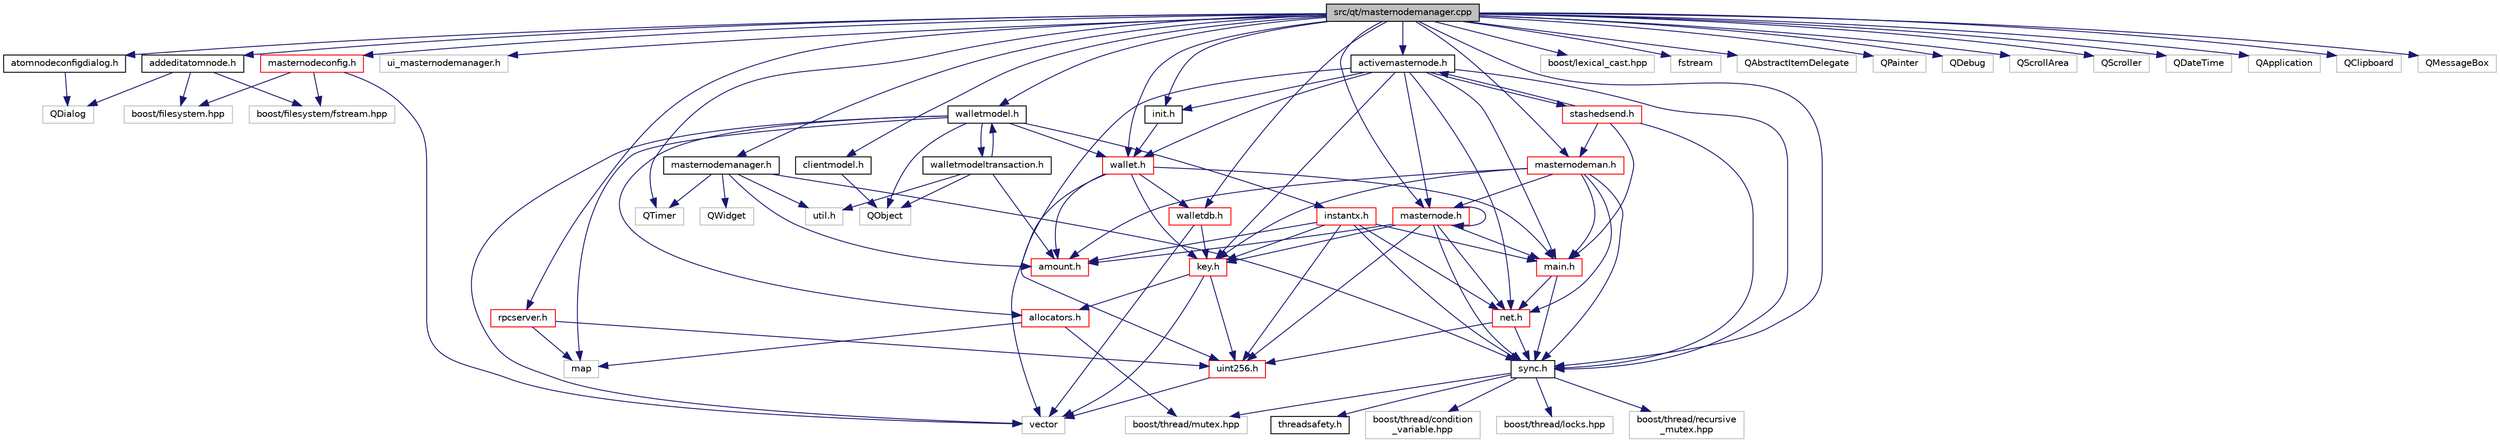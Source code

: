 digraph "src/qt/masternodemanager.cpp"
{
  edge [fontname="Helvetica",fontsize="10",labelfontname="Helvetica",labelfontsize="10"];
  node [fontname="Helvetica",fontsize="10",shape=record];
  Node0 [label="src/qt/masternodemanager.cpp",height=0.2,width=0.4,color="black", fillcolor="grey75", style="filled", fontcolor="black"];
  Node0 -> Node1 [color="midnightblue",fontsize="10",style="solid",fontname="Helvetica"];
  Node1 [label="masternodemanager.h",height=0.2,width=0.4,color="black", fillcolor="white", style="filled",URL="$masternodemanager_8h.html"];
  Node1 -> Node2 [color="midnightblue",fontsize="10",style="solid",fontname="Helvetica"];
  Node2 [label="util.h",height=0.2,width=0.4,color="grey75", fillcolor="white", style="filled"];
  Node1 -> Node3 [color="midnightblue",fontsize="10",style="solid",fontname="Helvetica"];
  Node3 [label="amount.h",height=0.2,width=0.4,color="red", fillcolor="white", style="filled",URL="$amount_8h.html"];
  Node1 -> Node24 [color="midnightblue",fontsize="10",style="solid",fontname="Helvetica"];
  Node24 [label="sync.h",height=0.2,width=0.4,color="black", fillcolor="white", style="filled",URL="$sync_8h.html"];
  Node24 -> Node25 [color="midnightblue",fontsize="10",style="solid",fontname="Helvetica"];
  Node25 [label="threadsafety.h",height=0.2,width=0.4,color="black", fillcolor="white", style="filled",URL="$threadsafety_8h.html"];
  Node24 -> Node26 [color="midnightblue",fontsize="10",style="solid",fontname="Helvetica"];
  Node26 [label="boost/thread/condition\l_variable.hpp",height=0.2,width=0.4,color="grey75", fillcolor="white", style="filled"];
  Node24 -> Node27 [color="midnightblue",fontsize="10",style="solid",fontname="Helvetica"];
  Node27 [label="boost/thread/locks.hpp",height=0.2,width=0.4,color="grey75", fillcolor="white", style="filled"];
  Node24 -> Node20 [color="midnightblue",fontsize="10",style="solid",fontname="Helvetica"];
  Node20 [label="boost/thread/mutex.hpp",height=0.2,width=0.4,color="grey75", fillcolor="white", style="filled"];
  Node24 -> Node28 [color="midnightblue",fontsize="10",style="solid",fontname="Helvetica"];
  Node28 [label="boost/thread/recursive\l_mutex.hpp",height=0.2,width=0.4,color="grey75", fillcolor="white", style="filled"];
  Node1 -> Node29 [color="midnightblue",fontsize="10",style="solid",fontname="Helvetica"];
  Node29 [label="QWidget",height=0.2,width=0.4,color="grey75", fillcolor="white", style="filled"];
  Node1 -> Node30 [color="midnightblue",fontsize="10",style="solid",fontname="Helvetica"];
  Node30 [label="QTimer",height=0.2,width=0.4,color="grey75", fillcolor="white", style="filled"];
  Node0 -> Node31 [color="midnightblue",fontsize="10",style="solid",fontname="Helvetica"];
  Node31 [label="ui_masternodemanager.h",height=0.2,width=0.4,color="grey75", fillcolor="white", style="filled"];
  Node0 -> Node32 [color="midnightblue",fontsize="10",style="solid",fontname="Helvetica"];
  Node32 [label="addeditatomnode.h",height=0.2,width=0.4,color="black", fillcolor="white", style="filled",URL="$addeditatomnode_8h.html"];
  Node32 -> Node33 [color="midnightblue",fontsize="10",style="solid",fontname="Helvetica"];
  Node33 [label="QDialog",height=0.2,width=0.4,color="grey75", fillcolor="white", style="filled"];
  Node32 -> Node34 [color="midnightblue",fontsize="10",style="solid",fontname="Helvetica"];
  Node34 [label="boost/filesystem.hpp",height=0.2,width=0.4,color="grey75", fillcolor="white", style="filled"];
  Node32 -> Node35 [color="midnightblue",fontsize="10",style="solid",fontname="Helvetica"];
  Node35 [label="boost/filesystem/fstream.hpp",height=0.2,width=0.4,color="grey75", fillcolor="white", style="filled"];
  Node0 -> Node36 [color="midnightblue",fontsize="10",style="solid",fontname="Helvetica"];
  Node36 [label="atomnodeconfigdialog.h",height=0.2,width=0.4,color="black", fillcolor="white", style="filled",URL="$atomnodeconfigdialog_8h.html"];
  Node36 -> Node33 [color="midnightblue",fontsize="10",style="solid",fontname="Helvetica"];
  Node0 -> Node24 [color="midnightblue",fontsize="10",style="solid",fontname="Helvetica"];
  Node0 -> Node37 [color="midnightblue",fontsize="10",style="solid",fontname="Helvetica"];
  Node37 [label="clientmodel.h",height=0.2,width=0.4,color="black", fillcolor="white", style="filled",URL="$clientmodel_8h.html"];
  Node37 -> Node38 [color="midnightblue",fontsize="10",style="solid",fontname="Helvetica"];
  Node38 [label="QObject",height=0.2,width=0.4,color="grey75", fillcolor="white", style="filled"];
  Node0 -> Node39 [color="midnightblue",fontsize="10",style="solid",fontname="Helvetica"];
  Node39 [label="walletmodel.h",height=0.2,width=0.4,color="black", fillcolor="white", style="filled",URL="$walletmodel_8h.html"];
  Node39 -> Node40 [color="midnightblue",fontsize="10",style="solid",fontname="Helvetica"];
  Node40 [label="walletmodeltransaction.h",height=0.2,width=0.4,color="black", fillcolor="white", style="filled",URL="$walletmodeltransaction_8h.html"];
  Node40 -> Node39 [color="midnightblue",fontsize="10",style="solid",fontname="Helvetica"];
  Node40 -> Node2 [color="midnightblue",fontsize="10",style="solid",fontname="Helvetica"];
  Node40 -> Node3 [color="midnightblue",fontsize="10",style="solid",fontname="Helvetica"];
  Node40 -> Node38 [color="midnightblue",fontsize="10",style="solid",fontname="Helvetica"];
  Node39 -> Node16 [color="midnightblue",fontsize="10",style="solid",fontname="Helvetica"];
  Node16 [label="allocators.h",height=0.2,width=0.4,color="red", fillcolor="white", style="filled",URL="$allocators_8h.html"];
  Node16 -> Node7 [color="midnightblue",fontsize="10",style="solid",fontname="Helvetica"];
  Node7 [label="map",height=0.2,width=0.4,color="grey75", fillcolor="white", style="filled"];
  Node16 -> Node20 [color="midnightblue",fontsize="10",style="solid",fontname="Helvetica"];
  Node39 -> Node41 [color="midnightblue",fontsize="10",style="solid",fontname="Helvetica"];
  Node41 [label="instantx.h",height=0.2,width=0.4,color="red", fillcolor="white", style="filled",URL="$instantx_8h.html"];
  Node41 -> Node42 [color="midnightblue",fontsize="10",style="solid",fontname="Helvetica"];
  Node42 [label="uint256.h",height=0.2,width=0.4,color="red", fillcolor="white", style="filled",URL="$uint256_8h.html"];
  Node42 -> Node6 [color="midnightblue",fontsize="10",style="solid",fontname="Helvetica"];
  Node6 [label="vector",height=0.2,width=0.4,color="grey75", fillcolor="white", style="filled"];
  Node41 -> Node24 [color="midnightblue",fontsize="10",style="solid",fontname="Helvetica"];
  Node41 -> Node45 [color="midnightblue",fontsize="10",style="solid",fontname="Helvetica"];
  Node45 [label="net.h",height=0.2,width=0.4,color="red", fillcolor="white", style="filled",URL="$net_8h.html"];
  Node45 -> Node24 [color="midnightblue",fontsize="10",style="solid",fontname="Helvetica"];
  Node45 -> Node42 [color="midnightblue",fontsize="10",style="solid",fontname="Helvetica"];
  Node41 -> Node65 [color="midnightblue",fontsize="10",style="solid",fontname="Helvetica"];
  Node65 [label="key.h",height=0.2,width=0.4,color="red", fillcolor="white", style="filled",URL="$key_8h.html"];
  Node65 -> Node16 [color="midnightblue",fontsize="10",style="solid",fontname="Helvetica"];
  Node65 -> Node42 [color="midnightblue",fontsize="10",style="solid",fontname="Helvetica"];
  Node65 -> Node6 [color="midnightblue",fontsize="10",style="solid",fontname="Helvetica"];
  Node41 -> Node3 [color="midnightblue",fontsize="10",style="solid",fontname="Helvetica"];
  Node41 -> Node102 [color="midnightblue",fontsize="10",style="solid",fontname="Helvetica"];
  Node102 [label="main.h",height=0.2,width=0.4,color="red", fillcolor="white", style="filled",URL="$main_8h.html"];
  Node102 -> Node24 [color="midnightblue",fontsize="10",style="solid",fontname="Helvetica"];
  Node102 -> Node45 [color="midnightblue",fontsize="10",style="solid",fontname="Helvetica"];
  Node39 -> Node105 [color="midnightblue",fontsize="10",style="solid",fontname="Helvetica"];
  Node105 [label="wallet.h",height=0.2,width=0.4,color="red", fillcolor="white", style="filled",URL="$wallet_8h.html"];
  Node105 -> Node106 [color="midnightblue",fontsize="10",style="solid",fontname="Helvetica"];
  Node106 [label="walletdb.h",height=0.2,width=0.4,color="red", fillcolor="white", style="filled",URL="$walletdb_8h.html"];
  Node106 -> Node65 [color="midnightblue",fontsize="10",style="solid",fontname="Helvetica"];
  Node106 -> Node6 [color="midnightblue",fontsize="10",style="solid",fontname="Helvetica"];
  Node105 -> Node6 [color="midnightblue",fontsize="10",style="solid",fontname="Helvetica"];
  Node105 -> Node102 [color="midnightblue",fontsize="10",style="solid",fontname="Helvetica"];
  Node105 -> Node65 [color="midnightblue",fontsize="10",style="solid",fontname="Helvetica"];
  Node105 -> Node3 [color="midnightblue",fontsize="10",style="solid",fontname="Helvetica"];
  Node39 -> Node7 [color="midnightblue",fontsize="10",style="solid",fontname="Helvetica"];
  Node39 -> Node6 [color="midnightblue",fontsize="10",style="solid",fontname="Helvetica"];
  Node39 -> Node38 [color="midnightblue",fontsize="10",style="solid",fontname="Helvetica"];
  Node0 -> Node112 [color="midnightblue",fontsize="10",style="solid",fontname="Helvetica"];
  Node112 [label="activemasternode.h",height=0.2,width=0.4,color="black", fillcolor="white", style="filled",URL="$activemasternode_8h.html"];
  Node112 -> Node42 [color="midnightblue",fontsize="10",style="solid",fontname="Helvetica"];
  Node112 -> Node24 [color="midnightblue",fontsize="10",style="solid",fontname="Helvetica"];
  Node112 -> Node45 [color="midnightblue",fontsize="10",style="solid",fontname="Helvetica"];
  Node112 -> Node65 [color="midnightblue",fontsize="10",style="solid",fontname="Helvetica"];
  Node112 -> Node113 [color="midnightblue",fontsize="10",style="solid",fontname="Helvetica"];
  Node113 [label="masternode.h",height=0.2,width=0.4,color="red", fillcolor="white", style="filled",URL="$masternode_8h.html"];
  Node113 -> Node42 [color="midnightblue",fontsize="10",style="solid",fontname="Helvetica"];
  Node113 -> Node24 [color="midnightblue",fontsize="10",style="solid",fontname="Helvetica"];
  Node113 -> Node45 [color="midnightblue",fontsize="10",style="solid",fontname="Helvetica"];
  Node113 -> Node65 [color="midnightblue",fontsize="10",style="solid",fontname="Helvetica"];
  Node113 -> Node3 [color="midnightblue",fontsize="10",style="solid",fontname="Helvetica"];
  Node113 -> Node102 [color="midnightblue",fontsize="10",style="solid",fontname="Helvetica"];
  Node113 -> Node113 [color="midnightblue",fontsize="10",style="solid",fontname="Helvetica"];
  Node112 -> Node102 [color="midnightblue",fontsize="10",style="solid",fontname="Helvetica"];
  Node112 -> Node114 [color="midnightblue",fontsize="10",style="solid",fontname="Helvetica"];
  Node114 [label="init.h",height=0.2,width=0.4,color="black", fillcolor="white", style="filled",URL="$init_8h.html"];
  Node114 -> Node105 [color="midnightblue",fontsize="10",style="solid",fontname="Helvetica"];
  Node112 -> Node105 [color="midnightblue",fontsize="10",style="solid",fontname="Helvetica"];
  Node112 -> Node115 [color="midnightblue",fontsize="10",style="solid",fontname="Helvetica"];
  Node115 [label="stashedsend.h",height=0.2,width=0.4,color="red", fillcolor="white", style="filled",URL="$stashedsend_8h.html"];
  Node115 -> Node102 [color="midnightblue",fontsize="10",style="solid",fontname="Helvetica"];
  Node115 -> Node24 [color="midnightblue",fontsize="10",style="solid",fontname="Helvetica"];
  Node115 -> Node112 [color="midnightblue",fontsize="10",style="solid",fontname="Helvetica"];
  Node115 -> Node116 [color="midnightblue",fontsize="10",style="solid",fontname="Helvetica"];
  Node116 [label="masternodeman.h",height=0.2,width=0.4,color="red", fillcolor="white", style="filled",URL="$masternodeman_8h.html"];
  Node116 -> Node24 [color="midnightblue",fontsize="10",style="solid",fontname="Helvetica"];
  Node116 -> Node45 [color="midnightblue",fontsize="10",style="solid",fontname="Helvetica"];
  Node116 -> Node65 [color="midnightblue",fontsize="10",style="solid",fontname="Helvetica"];
  Node116 -> Node3 [color="midnightblue",fontsize="10",style="solid",fontname="Helvetica"];
  Node116 -> Node102 [color="midnightblue",fontsize="10",style="solid",fontname="Helvetica"];
  Node116 -> Node113 [color="midnightblue",fontsize="10",style="solid",fontname="Helvetica"];
  Node0 -> Node119 [color="midnightblue",fontsize="10",style="solid",fontname="Helvetica"];
  Node119 [label="masternodeconfig.h",height=0.2,width=0.4,color="red", fillcolor="white", style="filled",URL="$masternodeconfig_8h.html"];
  Node119 -> Node6 [color="midnightblue",fontsize="10",style="solid",fontname="Helvetica"];
  Node119 -> Node34 [color="midnightblue",fontsize="10",style="solid",fontname="Helvetica"];
  Node119 -> Node35 [color="midnightblue",fontsize="10",style="solid",fontname="Helvetica"];
  Node0 -> Node116 [color="midnightblue",fontsize="10",style="solid",fontname="Helvetica"];
  Node0 -> Node113 [color="midnightblue",fontsize="10",style="solid",fontname="Helvetica"];
  Node0 -> Node106 [color="midnightblue",fontsize="10",style="solid",fontname="Helvetica"];
  Node0 -> Node105 [color="midnightblue",fontsize="10",style="solid",fontname="Helvetica"];
  Node0 -> Node114 [color="midnightblue",fontsize="10",style="solid",fontname="Helvetica"];
  Node0 -> Node120 [color="midnightblue",fontsize="10",style="solid",fontname="Helvetica"];
  Node120 [label="rpcserver.h",height=0.2,width=0.4,color="red", fillcolor="white", style="filled",URL="$rpcserver_8h.html"];
  Node120 -> Node42 [color="midnightblue",fontsize="10",style="solid",fontname="Helvetica"];
  Node120 -> Node7 [color="midnightblue",fontsize="10",style="solid",fontname="Helvetica"];
  Node0 -> Node129 [color="midnightblue",fontsize="10",style="solid",fontname="Helvetica"];
  Node129 [label="boost/lexical_cast.hpp",height=0.2,width=0.4,color="grey75", fillcolor="white", style="filled"];
  Node0 -> Node130 [color="midnightblue",fontsize="10",style="solid",fontname="Helvetica"];
  Node130 [label="fstream",height=0.2,width=0.4,color="grey75", fillcolor="white", style="filled"];
  Node0 -> Node131 [color="midnightblue",fontsize="10",style="solid",fontname="Helvetica"];
  Node131 [label="QAbstractItemDelegate",height=0.2,width=0.4,color="grey75", fillcolor="white", style="filled"];
  Node0 -> Node132 [color="midnightblue",fontsize="10",style="solid",fontname="Helvetica"];
  Node132 [label="QPainter",height=0.2,width=0.4,color="grey75", fillcolor="white", style="filled"];
  Node0 -> Node30 [color="midnightblue",fontsize="10",style="solid",fontname="Helvetica"];
  Node0 -> Node133 [color="midnightblue",fontsize="10",style="solid",fontname="Helvetica"];
  Node133 [label="QDebug",height=0.2,width=0.4,color="grey75", fillcolor="white", style="filled"];
  Node0 -> Node134 [color="midnightblue",fontsize="10",style="solid",fontname="Helvetica"];
  Node134 [label="QScrollArea",height=0.2,width=0.4,color="grey75", fillcolor="white", style="filled"];
  Node0 -> Node135 [color="midnightblue",fontsize="10",style="solid",fontname="Helvetica"];
  Node135 [label="QScroller",height=0.2,width=0.4,color="grey75", fillcolor="white", style="filled"];
  Node0 -> Node136 [color="midnightblue",fontsize="10",style="solid",fontname="Helvetica"];
  Node136 [label="QDateTime",height=0.2,width=0.4,color="grey75", fillcolor="white", style="filled"];
  Node0 -> Node137 [color="midnightblue",fontsize="10",style="solid",fontname="Helvetica"];
  Node137 [label="QApplication",height=0.2,width=0.4,color="grey75", fillcolor="white", style="filled"];
  Node0 -> Node138 [color="midnightblue",fontsize="10",style="solid",fontname="Helvetica"];
  Node138 [label="QClipboard",height=0.2,width=0.4,color="grey75", fillcolor="white", style="filled"];
  Node0 -> Node139 [color="midnightblue",fontsize="10",style="solid",fontname="Helvetica"];
  Node139 [label="QMessageBox",height=0.2,width=0.4,color="grey75", fillcolor="white", style="filled"];
}
